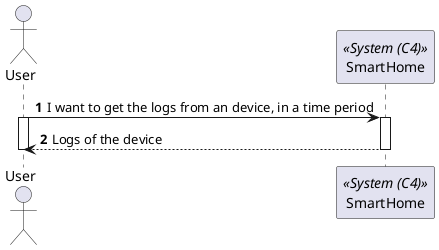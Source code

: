 @startuml
'https://plantuml.com/sequence-diagram
!pragma layout smetana

autonumber

actor "User" as User
participant "SmartHome" as SH<<System (C4)>>

User -> SH : I want to get the logs from an device, in a time period
activate SH
activate User

SH --> User : Logs of the device
deactivate SH
deactivate User
@enduml